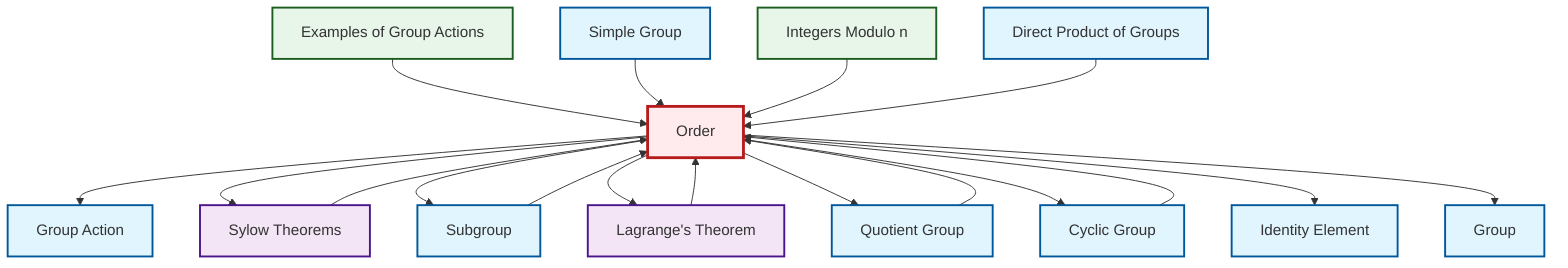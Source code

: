 graph TD
    classDef definition fill:#e1f5fe,stroke:#01579b,stroke-width:2px
    classDef theorem fill:#f3e5f5,stroke:#4a148c,stroke-width:2px
    classDef axiom fill:#fff3e0,stroke:#e65100,stroke-width:2px
    classDef example fill:#e8f5e9,stroke:#1b5e20,stroke-width:2px
    classDef current fill:#ffebee,stroke:#b71c1c,stroke-width:3px
    def-order["Order"]:::definition
    ex-group-action-examples["Examples of Group Actions"]:::example
    def-group-action["Group Action"]:::definition
    def-identity-element["Identity Element"]:::definition
    def-simple-group["Simple Group"]:::definition
    def-subgroup["Subgroup"]:::definition
    thm-sylow["Sylow Theorems"]:::theorem
    ex-quotient-integers-mod-n["Integers Modulo n"]:::example
    def-group["Group"]:::definition
    def-direct-product["Direct Product of Groups"]:::definition
    def-quotient-group["Quotient Group"]:::definition
    def-cyclic-group["Cyclic Group"]:::definition
    thm-lagrange["Lagrange's Theorem"]:::theorem
    def-order --> def-group-action
    def-order --> thm-sylow
    ex-group-action-examples --> def-order
    def-order --> def-subgroup
    def-simple-group --> def-order
    thm-lagrange --> def-order
    thm-sylow --> def-order
    ex-quotient-integers-mod-n --> def-order
    def-order --> thm-lagrange
    def-direct-product --> def-order
    def-order --> def-quotient-group
    def-order --> def-cyclic-group
    def-order --> def-identity-element
    def-order --> def-group
    def-quotient-group --> def-order
    def-subgroup --> def-order
    def-cyclic-group --> def-order
    class def-order current